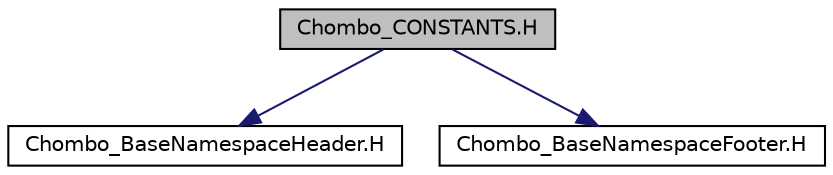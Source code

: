 digraph "Chombo_CONSTANTS.H"
{
  edge [fontname="Helvetica",fontsize="10",labelfontname="Helvetica",labelfontsize="10"];
  node [fontname="Helvetica",fontsize="10",shape=record];
  Node0 [label="Chombo_CONSTANTS.H",height=0.2,width=0.4,color="black", fillcolor="grey75", style="filled", fontcolor="black"];
  Node0 -> Node1 [color="midnightblue",fontsize="10",style="solid",fontname="Helvetica"];
  Node1 [label="Chombo_BaseNamespaceHeader.H",height=0.2,width=0.4,color="black", fillcolor="white", style="filled",URL="$Chombo__BaseNamespaceHeader_8H.html"];
  Node0 -> Node2 [color="midnightblue",fontsize="10",style="solid",fontname="Helvetica"];
  Node2 [label="Chombo_BaseNamespaceFooter.H",height=0.2,width=0.4,color="black", fillcolor="white", style="filled",URL="$Chombo__BaseNamespaceFooter_8H.html"];
}
